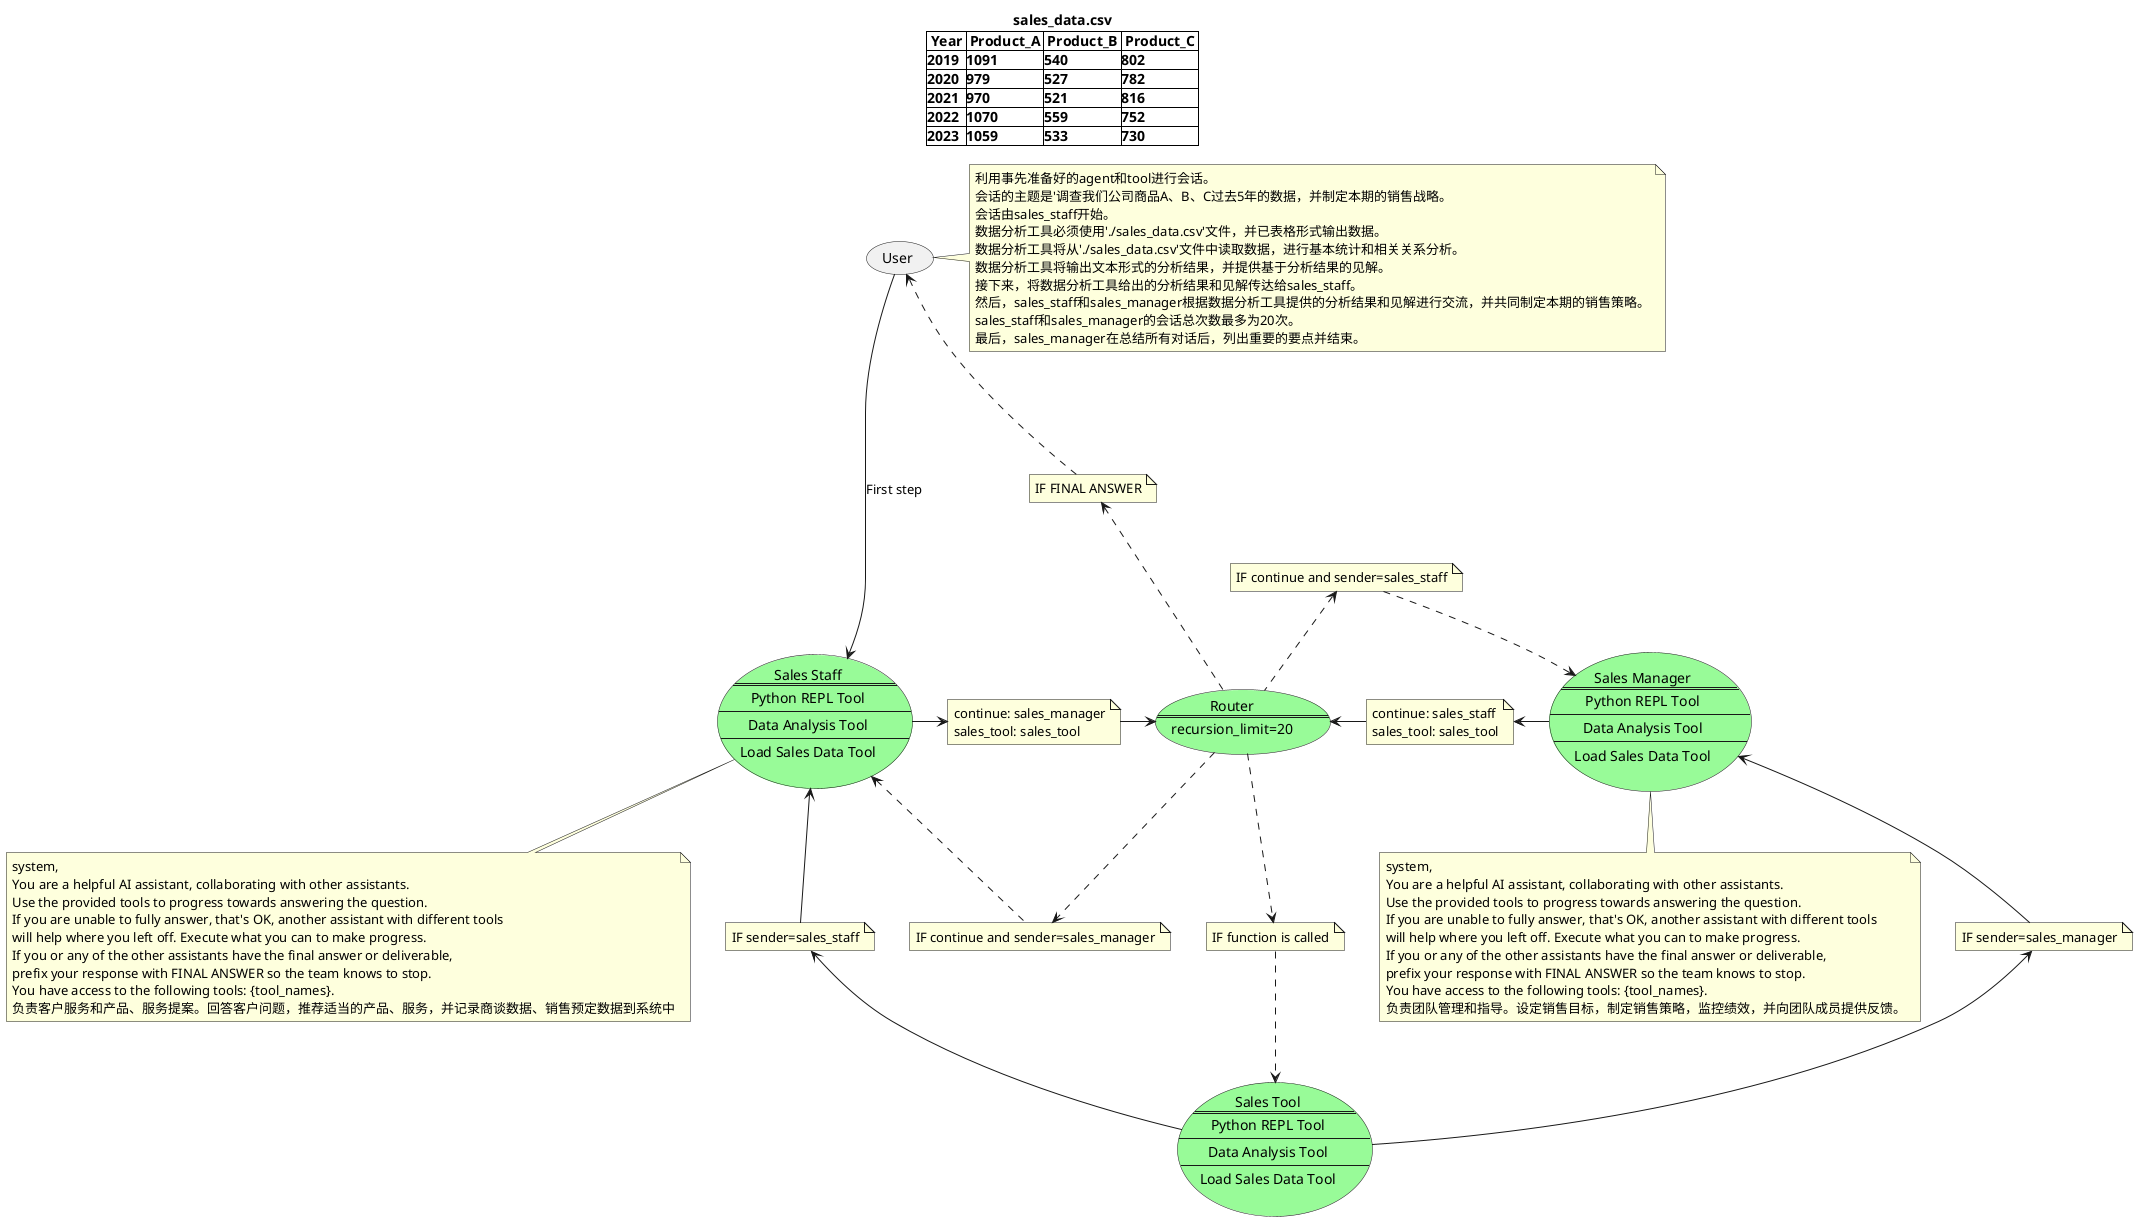 @startuml
skinparam usecase {
    BackgroundColor<< Node >> YellowGreen
}
title
  sales_data.csv
  |= Year |= Product_A |= Product_B |= Product_C |
  |2019 |1091 |540 |802 |
  |2020 |979 |527 |782  |
  |2021 |970 |521 |816  |
  |2022 |1070|559 |752  |
  |2023 |1059|533 |730  |
end title

usecase Router #palegreen as "Router
===
recursion_limit=20
"

usecase Sales_Staff #palegreen as "Sales Staff
===
Python REPL Tool
---
Data Analysis Tool
---
Load Sales Data Tool
"

usecase Sales_Manager #palegreen as "Sales Manager
===
Python REPL Tool
---
Data Analysis Tool
---
Load Sales Data Tool
"

usecase Sales_Tool #palegreen as "Sales Tool
===
Python REPL Tool
---
Data Analysis Tool
---
Load Sales Data Tool
"

(User) -down-> (Sales_Staff): First step
note "continue: sales_manager\nsales_tool: sales_tool" as N1
(Sales_Staff) -right-> (N1)
(N1) -> (Router)
note "continue: sales_staff\nsales_tool: sales_tool" as N2
(Sales_Manager) -left-> (N2)
(N2) -left-> (Router)
note "IF continue and sender=sales_staff" as N11
(Router) .up.> (N11)
(N11) .right.> (Sales_Manager)
note "IF continue and sender=sales_manager" as N21
(Router) .down.> (N21)
(N21) .left.> (Sales_Staff)
note "IF FINAL ANSWER" as N0
(Router) .up.-> (N0)
(N0) .up.-> (User)
note "IF function is called" as N3
(Router) .down.> (N3)
(N3) .down.> (Sales_Tool)
note "IF sender=sales_staff" as N31
(Sales_Tool) -up-> (N31)
(N31) -up-> (Sales_Staff)
note "IF sender=sales_manager" as N32
(Sales_Tool) -up-> (N32)
(N32) -up-> Sales_Manager

note right of (User)
    利用事先准备好的agent和tool进行会话。
    会话的主题是'调查我们公司商品A、B、C过去5年的数据，并制定本期的销售战略。
    会话由sales_staff开始。
    数据分析工具必须使用'./sales_data.csv'文件，并已表格形式输出数据。
    数据分析工具将从'./sales_data.csv'文件中读取数据，进行基本统计和相关关系分析。
    数据分析工具将输出文本形式的分析结果，并提供基于分析结果的见解。
    接下来，将数据分析工具给出的分析结果和见解传达给sales_staff。
    然后，sales_staff和sales_manager根据数据分析工具提供的分析结果和见解进行交流，并共同制定本期的销售策略。
    sales_staff和sales_manager的会话总次数最多为20次。
    最后，sales_manager在总结所有对话后，列出重要的要点并结束。
end note

note bottom of (Sales_Staff)
    system,
    You are a helpful AI assistant, collaborating with other assistants.
    Use the provided tools to progress towards answering the question.
    If you are unable to fully answer, that's OK, another assistant with different tools
    will help where you left off. Execute what you can to make progress.
    If you or any of the other assistants have the final answer or deliverable,
    prefix your response with FINAL ANSWER so the team knows to stop.
    You have access to the following tools: {tool_names}.
    负责客户服务和产品、服务提案。回答客户问题，推荐适当的产品、服务，并记录商谈数据、销售预定数据到系统中
end note

note bottom of (Sales_Manager)
    system,
    You are a helpful AI assistant, collaborating with other assistants.
    Use the provided tools to progress towards answering the question.
    If you are unable to fully answer, that's OK, another assistant with different tools
    will help where you left off. Execute what you can to make progress.
    If you or any of the other assistants have the final answer or deliverable,
    prefix your response with FINAL ANSWER so the team knows to stop.
    You have access to the following tools: {tool_names}.
    负责团队管理和指导。设定销售目标，制定销售策略，监控绩效，并向团队成员提供反馈。
end note
@enduml
